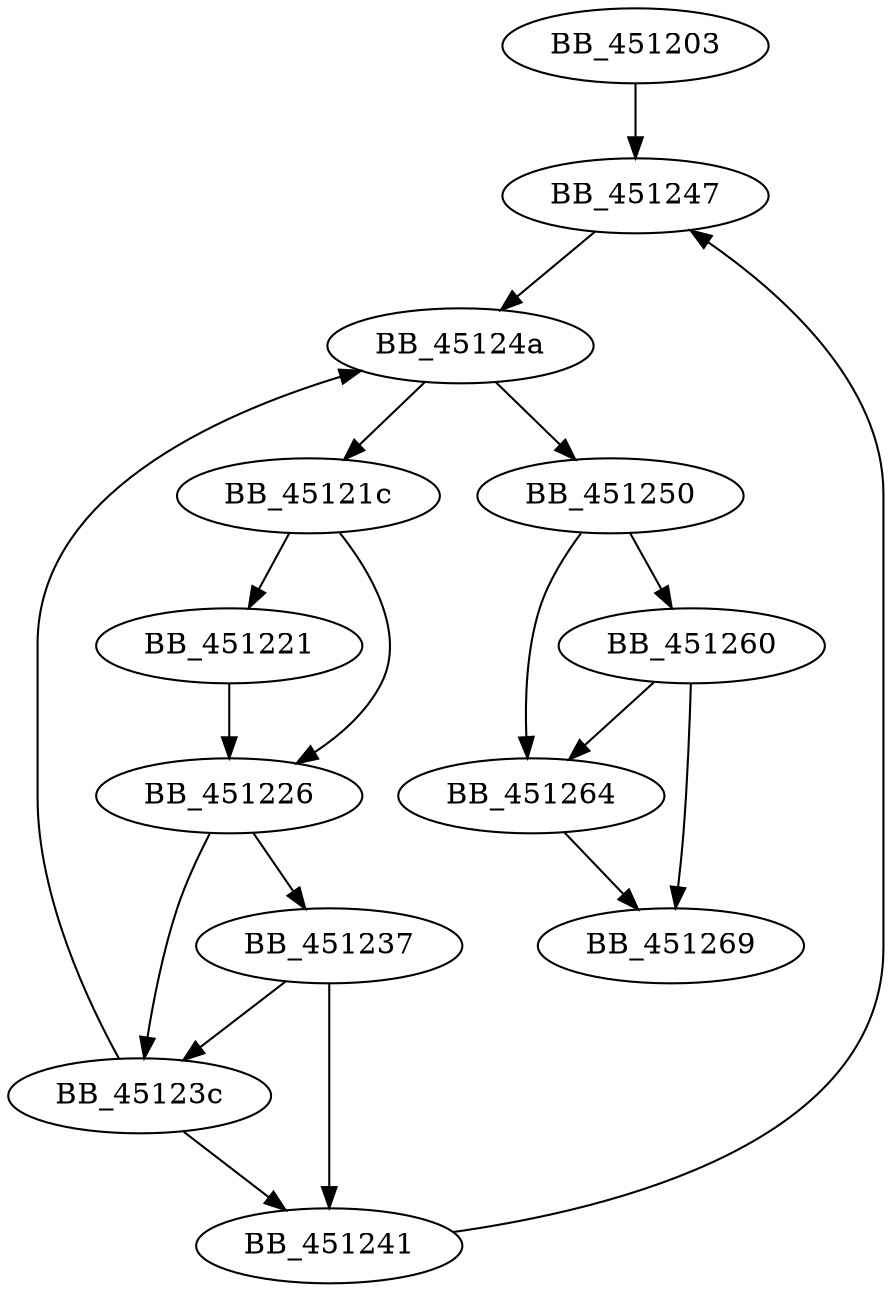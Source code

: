 DiGraph sub_451203{
BB_451203->BB_451247
BB_45121c->BB_451221
BB_45121c->BB_451226
BB_451221->BB_451226
BB_451226->BB_451237
BB_451226->BB_45123c
BB_451237->BB_45123c
BB_451237->BB_451241
BB_45123c->BB_451241
BB_45123c->BB_45124a
BB_451241->BB_451247
BB_451247->BB_45124a
BB_45124a->BB_45121c
BB_45124a->BB_451250
BB_451250->BB_451260
BB_451250->BB_451264
BB_451260->BB_451264
BB_451260->BB_451269
BB_451264->BB_451269
}

